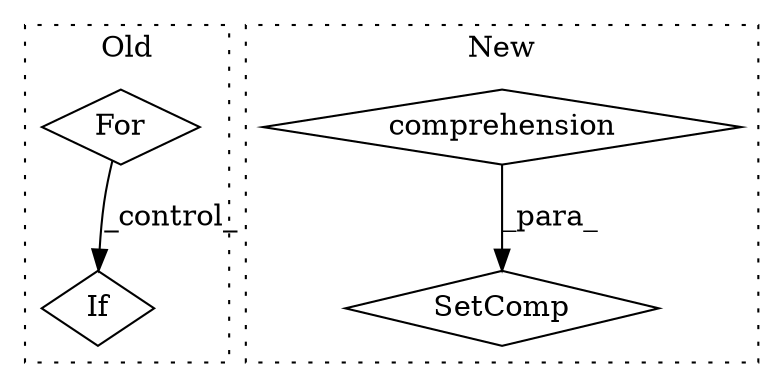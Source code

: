 digraph G {
subgraph cluster0 {
1 [label="For" a="107" s="18775,18795" l="4,18" shape="diamond"];
4 [label="If" a="96" s="19212" l="167" shape="diamond"];
label = "Old";
style="dotted";
}
subgraph cluster1 {
2 [label="SetComp" a="69" s="18889" l="39" shape="diamond"];
3 [label="comprehension" a="45" s="18902" l="3" shape="diamond"];
label = "New";
style="dotted";
}
1 -> 4 [label="_control_"];
3 -> 2 [label="_para_"];
}
